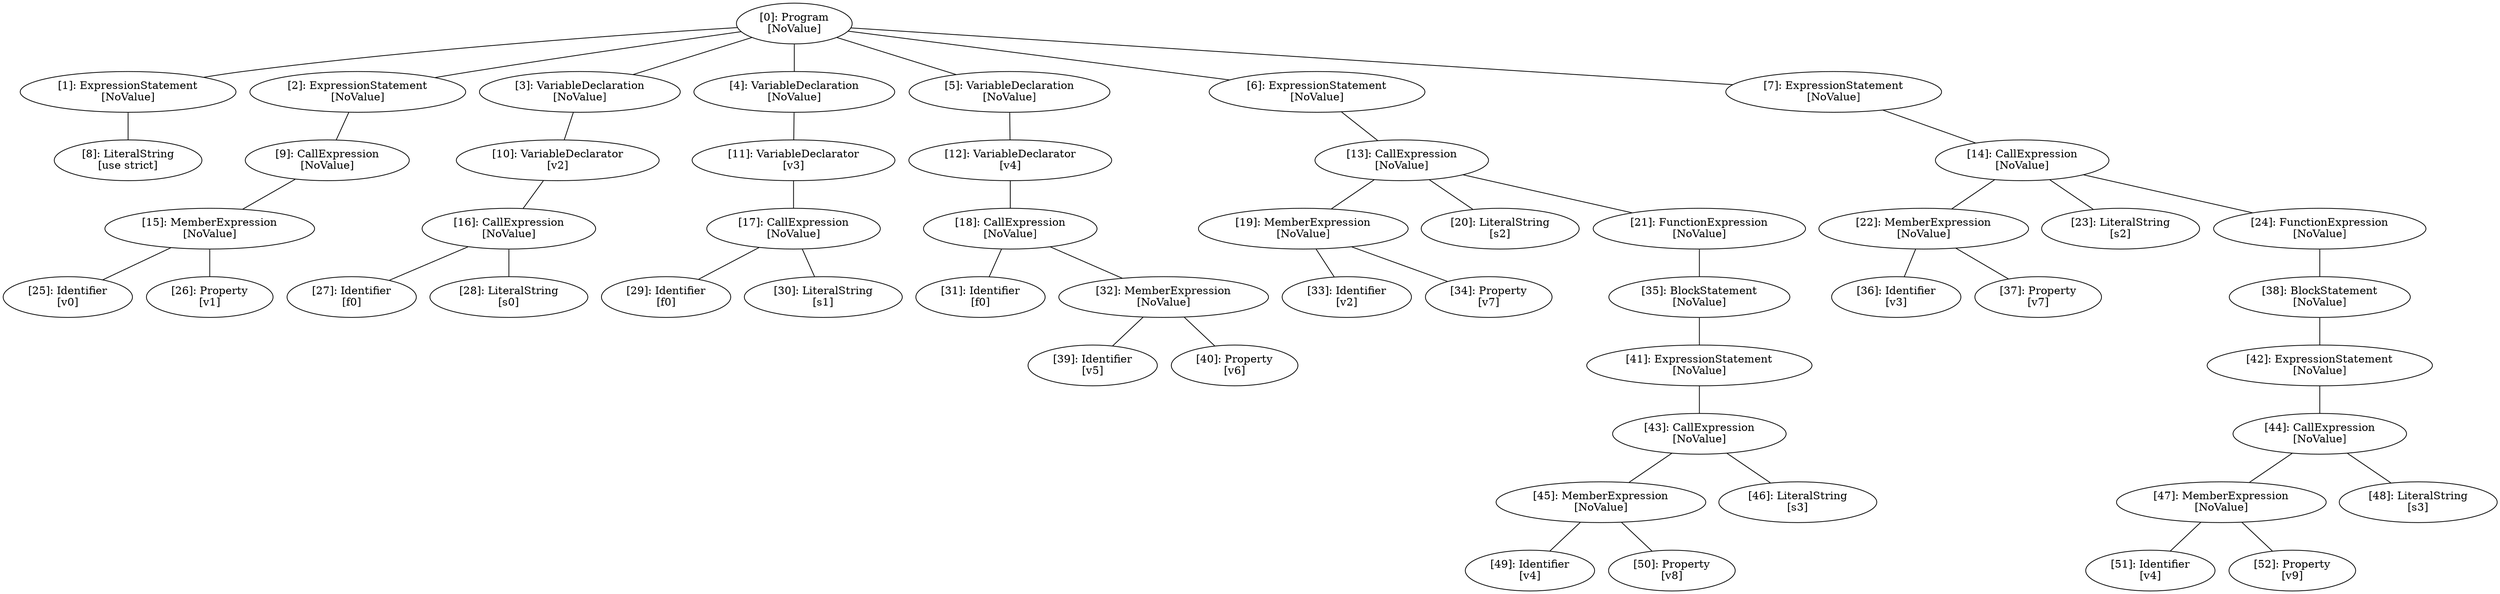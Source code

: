 // Result
graph {
	0 [label="[0]: Program
[NoValue]"]
	1 [label="[1]: ExpressionStatement
[NoValue]"]
	2 [label="[2]: ExpressionStatement
[NoValue]"]
	3 [label="[3]: VariableDeclaration
[NoValue]"]
	4 [label="[4]: VariableDeclaration
[NoValue]"]
	5 [label="[5]: VariableDeclaration
[NoValue]"]
	6 [label="[6]: ExpressionStatement
[NoValue]"]
	7 [label="[7]: ExpressionStatement
[NoValue]"]
	8 [label="[8]: LiteralString
[use strict]"]
	9 [label="[9]: CallExpression
[NoValue]"]
	10 [label="[10]: VariableDeclarator
[v2]"]
	11 [label="[11]: VariableDeclarator
[v3]"]
	12 [label="[12]: VariableDeclarator
[v4]"]
	13 [label="[13]: CallExpression
[NoValue]"]
	14 [label="[14]: CallExpression
[NoValue]"]
	15 [label="[15]: MemberExpression
[NoValue]"]
	16 [label="[16]: CallExpression
[NoValue]"]
	17 [label="[17]: CallExpression
[NoValue]"]
	18 [label="[18]: CallExpression
[NoValue]"]
	19 [label="[19]: MemberExpression
[NoValue]"]
	20 [label="[20]: LiteralString
[s2]"]
	21 [label="[21]: FunctionExpression
[NoValue]"]
	22 [label="[22]: MemberExpression
[NoValue]"]
	23 [label="[23]: LiteralString
[s2]"]
	24 [label="[24]: FunctionExpression
[NoValue]"]
	25 [label="[25]: Identifier
[v0]"]
	26 [label="[26]: Property
[v1]"]
	27 [label="[27]: Identifier
[f0]"]
	28 [label="[28]: LiteralString
[s0]"]
	29 [label="[29]: Identifier
[f0]"]
	30 [label="[30]: LiteralString
[s1]"]
	31 [label="[31]: Identifier
[f0]"]
	32 [label="[32]: MemberExpression
[NoValue]"]
	33 [label="[33]: Identifier
[v2]"]
	34 [label="[34]: Property
[v7]"]
	35 [label="[35]: BlockStatement
[NoValue]"]
	36 [label="[36]: Identifier
[v3]"]
	37 [label="[37]: Property
[v7]"]
	38 [label="[38]: BlockStatement
[NoValue]"]
	39 [label="[39]: Identifier
[v5]"]
	40 [label="[40]: Property
[v6]"]
	41 [label="[41]: ExpressionStatement
[NoValue]"]
	42 [label="[42]: ExpressionStatement
[NoValue]"]
	43 [label="[43]: CallExpression
[NoValue]"]
	44 [label="[44]: CallExpression
[NoValue]"]
	45 [label="[45]: MemberExpression
[NoValue]"]
	46 [label="[46]: LiteralString
[s3]"]
	47 [label="[47]: MemberExpression
[NoValue]"]
	48 [label="[48]: LiteralString
[s3]"]
	49 [label="[49]: Identifier
[v4]"]
	50 [label="[50]: Property
[v8]"]
	51 [label="[51]: Identifier
[v4]"]
	52 [label="[52]: Property
[v9]"]
	0 -- 1
	0 -- 2
	0 -- 3
	0 -- 4
	0 -- 5
	0 -- 6
	0 -- 7
	1 -- 8
	2 -- 9
	3 -- 10
	4 -- 11
	5 -- 12
	6 -- 13
	7 -- 14
	9 -- 15
	10 -- 16
	11 -- 17
	12 -- 18
	13 -- 19
	13 -- 20
	13 -- 21
	14 -- 22
	14 -- 23
	14 -- 24
	15 -- 25
	15 -- 26
	16 -- 27
	16 -- 28
	17 -- 29
	17 -- 30
	18 -- 31
	18 -- 32
	19 -- 33
	19 -- 34
	21 -- 35
	22 -- 36
	22 -- 37
	24 -- 38
	32 -- 39
	32 -- 40
	35 -- 41
	38 -- 42
	41 -- 43
	42 -- 44
	43 -- 45
	43 -- 46
	44 -- 47
	44 -- 48
	45 -- 49
	45 -- 50
	47 -- 51
	47 -- 52
}

